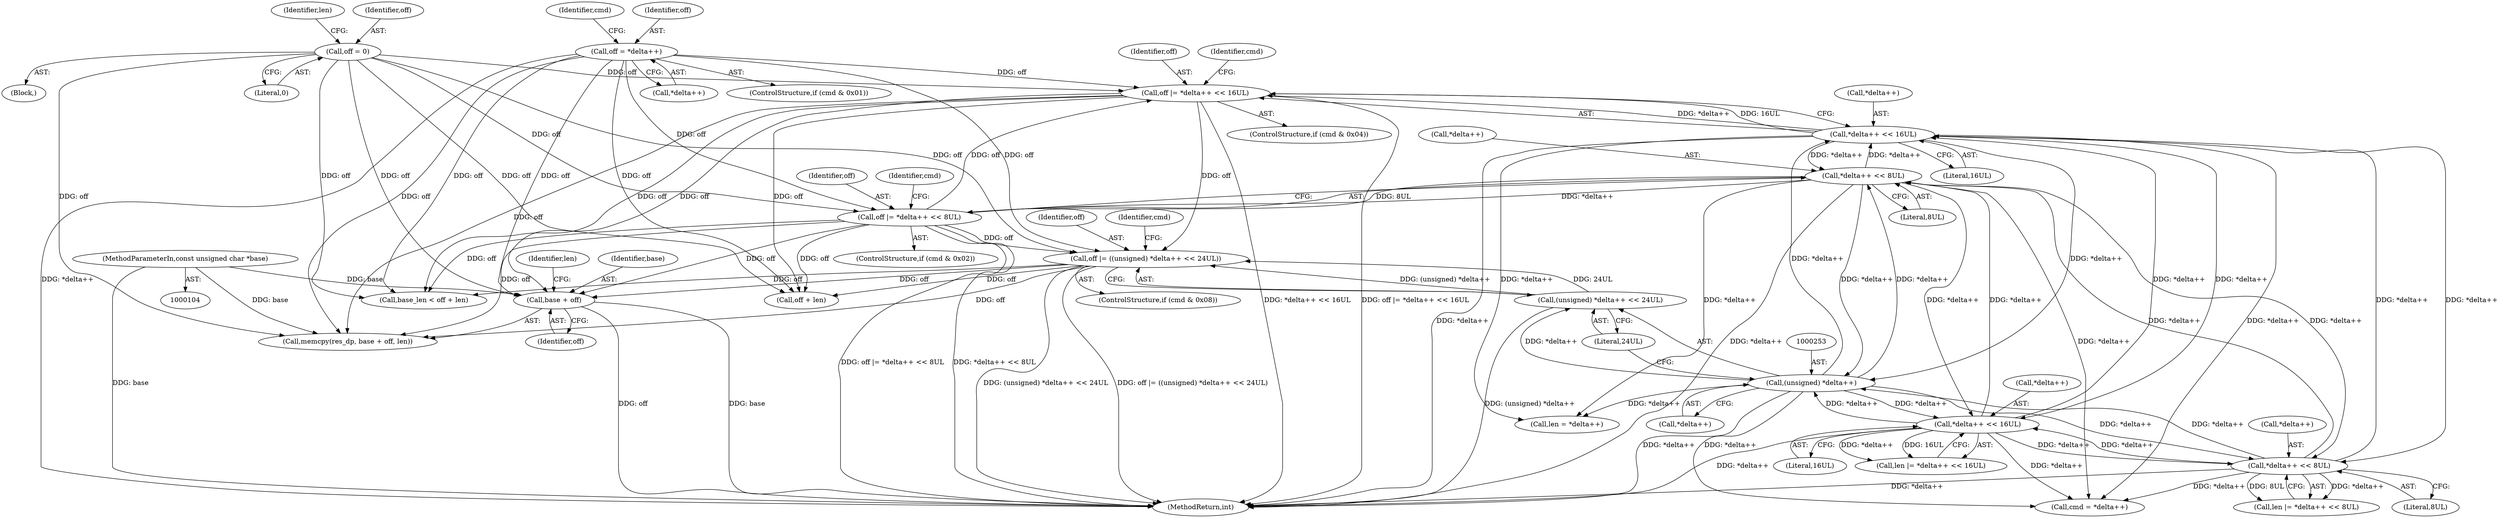 digraph "0_libgit2_3f461902dc1072acb8b7607ee65d0a0458ffac2a@pointer" {
"1000308" [label="(Call,base + off)"];
"1000107" [label="(MethodParameterIn,const unsigned char *base)"];
"1000238" [label="(Call,off |= *delta++ << 16UL)"];
"1000218" [label="(Call,off = *delta++)"];
"1000227" [label="(Call,off |= *delta++ << 8UL)"];
"1000207" [label="(Call,off = 0)"];
"1000229" [label="(Call,*delta++ << 8UL)"];
"1000284" [label="(Call,*delta++ << 16UL)"];
"1000252" [label="(Call,(unsigned) *delta++)"];
"1000240" [label="(Call,*delta++ << 16UL)"];
"1000273" [label="(Call,*delta++ << 8UL)"];
"1000249" [label="(Call,off |= ((unsigned) *delta++ << 24UL))"];
"1000251" [label="(Call,(unsigned) *delta++ << 24UL)"];
"1000285" [label="(Call,*delta++)"];
"1000250" [label="(Identifier,off)"];
"1000196" [label="(Call,cmd = *delta++)"];
"1000220" [label="(Call,*delta++)"];
"1000247" [label="(Identifier,cmd)"];
"1000311" [label="(Identifier,len)"];
"1000257" [label="(Literal,24UL)"];
"1000273" [label="(Call,*delta++ << 8UL)"];
"1000297" [label="(Call,base_len < off + len)"];
"1000223" [label="(ControlStructure,if (cmd & 0x02))"];
"1000212" [label="(Identifier,len)"];
"1000252" [label="(Call,(unsigned) *delta++)"];
"1000249" [label="(Call,off |= ((unsigned) *delta++ << 24UL))"];
"1000205" [label="(Block,)"];
"1000225" [label="(Identifier,cmd)"];
"1000284" [label="(Call,*delta++ << 16UL)"];
"1000277" [label="(Literal,8UL)"];
"1000251" [label="(Call,(unsigned) *delta++ << 24UL)"];
"1000219" [label="(Identifier,off)"];
"1000271" [label="(Call,len |= *delta++ << 8UL)"];
"1000309" [label="(Identifier,base)"];
"1000214" [label="(ControlStructure,if (cmd & 0x01))"];
"1000308" [label="(Call,base + off)"];
"1000299" [label="(Call,off + len)"];
"1000376" [label="(MethodReturn,int)"];
"1000230" [label="(Call,*delta++)"];
"1000245" [label="(ControlStructure,if (cmd & 0x08))"];
"1000229" [label="(Call,*delta++ << 8UL)"];
"1000240" [label="(Call,*delta++ << 16UL)"];
"1000207" [label="(Call,off = 0)"];
"1000107" [label="(MethodParameterIn,const unsigned char *base)"];
"1000228" [label="(Identifier,off)"];
"1000282" [label="(Call,len |= *delta++ << 16UL)"];
"1000233" [label="(Literal,8UL)"];
"1000244" [label="(Literal,16UL)"];
"1000241" [label="(Call,*delta++)"];
"1000238" [label="(Call,off |= *delta++ << 16UL)"];
"1000306" [label="(Call,memcpy(res_dp, base + off, len))"];
"1000288" [label="(Literal,16UL)"];
"1000274" [label="(Call,*delta++)"];
"1000260" [label="(Identifier,cmd)"];
"1000218" [label="(Call,off = *delta++)"];
"1000234" [label="(ControlStructure,if (cmd & 0x04))"];
"1000209" [label="(Literal,0)"];
"1000208" [label="(Identifier,off)"];
"1000262" [label="(Call,len = *delta++)"];
"1000236" [label="(Identifier,cmd)"];
"1000310" [label="(Identifier,off)"];
"1000239" [label="(Identifier,off)"];
"1000227" [label="(Call,off |= *delta++ << 8UL)"];
"1000254" [label="(Call,*delta++)"];
"1000308" -> "1000306"  [label="AST: "];
"1000308" -> "1000310"  [label="CFG: "];
"1000309" -> "1000308"  [label="AST: "];
"1000310" -> "1000308"  [label="AST: "];
"1000311" -> "1000308"  [label="CFG: "];
"1000308" -> "1000376"  [label="DDG: off"];
"1000308" -> "1000376"  [label="DDG: base"];
"1000107" -> "1000308"  [label="DDG: base"];
"1000238" -> "1000308"  [label="DDG: off"];
"1000218" -> "1000308"  [label="DDG: off"];
"1000227" -> "1000308"  [label="DDG: off"];
"1000207" -> "1000308"  [label="DDG: off"];
"1000249" -> "1000308"  [label="DDG: off"];
"1000107" -> "1000104"  [label="AST: "];
"1000107" -> "1000376"  [label="DDG: base"];
"1000107" -> "1000306"  [label="DDG: base"];
"1000238" -> "1000234"  [label="AST: "];
"1000238" -> "1000240"  [label="CFG: "];
"1000239" -> "1000238"  [label="AST: "];
"1000240" -> "1000238"  [label="AST: "];
"1000247" -> "1000238"  [label="CFG: "];
"1000238" -> "1000376"  [label="DDG: *delta++ << 16UL"];
"1000238" -> "1000376"  [label="DDG: off |= *delta++ << 16UL"];
"1000218" -> "1000238"  [label="DDG: off"];
"1000227" -> "1000238"  [label="DDG: off"];
"1000207" -> "1000238"  [label="DDG: off"];
"1000240" -> "1000238"  [label="DDG: *delta++"];
"1000240" -> "1000238"  [label="DDG: 16UL"];
"1000238" -> "1000249"  [label="DDG: off"];
"1000238" -> "1000297"  [label="DDG: off"];
"1000238" -> "1000299"  [label="DDG: off"];
"1000238" -> "1000306"  [label="DDG: off"];
"1000218" -> "1000214"  [label="AST: "];
"1000218" -> "1000220"  [label="CFG: "];
"1000219" -> "1000218"  [label="AST: "];
"1000220" -> "1000218"  [label="AST: "];
"1000225" -> "1000218"  [label="CFG: "];
"1000218" -> "1000376"  [label="DDG: *delta++"];
"1000218" -> "1000227"  [label="DDG: off"];
"1000218" -> "1000249"  [label="DDG: off"];
"1000218" -> "1000297"  [label="DDG: off"];
"1000218" -> "1000299"  [label="DDG: off"];
"1000218" -> "1000306"  [label="DDG: off"];
"1000227" -> "1000223"  [label="AST: "];
"1000227" -> "1000229"  [label="CFG: "];
"1000228" -> "1000227"  [label="AST: "];
"1000229" -> "1000227"  [label="AST: "];
"1000236" -> "1000227"  [label="CFG: "];
"1000227" -> "1000376"  [label="DDG: off |= *delta++ << 8UL"];
"1000227" -> "1000376"  [label="DDG: *delta++ << 8UL"];
"1000207" -> "1000227"  [label="DDG: off"];
"1000229" -> "1000227"  [label="DDG: *delta++"];
"1000229" -> "1000227"  [label="DDG: 8UL"];
"1000227" -> "1000249"  [label="DDG: off"];
"1000227" -> "1000297"  [label="DDG: off"];
"1000227" -> "1000299"  [label="DDG: off"];
"1000227" -> "1000306"  [label="DDG: off"];
"1000207" -> "1000205"  [label="AST: "];
"1000207" -> "1000209"  [label="CFG: "];
"1000208" -> "1000207"  [label="AST: "];
"1000209" -> "1000207"  [label="AST: "];
"1000212" -> "1000207"  [label="CFG: "];
"1000207" -> "1000249"  [label="DDG: off"];
"1000207" -> "1000297"  [label="DDG: off"];
"1000207" -> "1000299"  [label="DDG: off"];
"1000207" -> "1000306"  [label="DDG: off"];
"1000229" -> "1000233"  [label="CFG: "];
"1000230" -> "1000229"  [label="AST: "];
"1000233" -> "1000229"  [label="AST: "];
"1000229" -> "1000376"  [label="DDG: *delta++"];
"1000229" -> "1000196"  [label="DDG: *delta++"];
"1000284" -> "1000229"  [label="DDG: *delta++"];
"1000252" -> "1000229"  [label="DDG: *delta++"];
"1000240" -> "1000229"  [label="DDG: *delta++"];
"1000273" -> "1000229"  [label="DDG: *delta++"];
"1000229" -> "1000240"  [label="DDG: *delta++"];
"1000229" -> "1000252"  [label="DDG: *delta++"];
"1000229" -> "1000262"  [label="DDG: *delta++"];
"1000229" -> "1000273"  [label="DDG: *delta++"];
"1000229" -> "1000284"  [label="DDG: *delta++"];
"1000284" -> "1000282"  [label="AST: "];
"1000284" -> "1000288"  [label="CFG: "];
"1000285" -> "1000284"  [label="AST: "];
"1000288" -> "1000284"  [label="AST: "];
"1000282" -> "1000284"  [label="CFG: "];
"1000284" -> "1000376"  [label="DDG: *delta++"];
"1000284" -> "1000196"  [label="DDG: *delta++"];
"1000284" -> "1000240"  [label="DDG: *delta++"];
"1000284" -> "1000252"  [label="DDG: *delta++"];
"1000284" -> "1000273"  [label="DDG: *delta++"];
"1000284" -> "1000282"  [label="DDG: *delta++"];
"1000284" -> "1000282"  [label="DDG: 16UL"];
"1000252" -> "1000284"  [label="DDG: *delta++"];
"1000240" -> "1000284"  [label="DDG: *delta++"];
"1000273" -> "1000284"  [label="DDG: *delta++"];
"1000252" -> "1000251"  [label="AST: "];
"1000252" -> "1000254"  [label="CFG: "];
"1000253" -> "1000252"  [label="AST: "];
"1000254" -> "1000252"  [label="AST: "];
"1000257" -> "1000252"  [label="CFG: "];
"1000252" -> "1000376"  [label="DDG: *delta++"];
"1000252" -> "1000196"  [label="DDG: *delta++"];
"1000252" -> "1000240"  [label="DDG: *delta++"];
"1000252" -> "1000251"  [label="DDG: *delta++"];
"1000240" -> "1000252"  [label="DDG: *delta++"];
"1000273" -> "1000252"  [label="DDG: *delta++"];
"1000252" -> "1000262"  [label="DDG: *delta++"];
"1000252" -> "1000273"  [label="DDG: *delta++"];
"1000240" -> "1000244"  [label="CFG: "];
"1000241" -> "1000240"  [label="AST: "];
"1000244" -> "1000240"  [label="AST: "];
"1000240" -> "1000376"  [label="DDG: *delta++"];
"1000240" -> "1000196"  [label="DDG: *delta++"];
"1000273" -> "1000240"  [label="DDG: *delta++"];
"1000240" -> "1000262"  [label="DDG: *delta++"];
"1000240" -> "1000273"  [label="DDG: *delta++"];
"1000273" -> "1000271"  [label="AST: "];
"1000273" -> "1000277"  [label="CFG: "];
"1000274" -> "1000273"  [label="AST: "];
"1000277" -> "1000273"  [label="AST: "];
"1000271" -> "1000273"  [label="CFG: "];
"1000273" -> "1000376"  [label="DDG: *delta++"];
"1000273" -> "1000196"  [label="DDG: *delta++"];
"1000273" -> "1000271"  [label="DDG: *delta++"];
"1000273" -> "1000271"  [label="DDG: 8UL"];
"1000249" -> "1000245"  [label="AST: "];
"1000249" -> "1000251"  [label="CFG: "];
"1000250" -> "1000249"  [label="AST: "];
"1000251" -> "1000249"  [label="AST: "];
"1000260" -> "1000249"  [label="CFG: "];
"1000249" -> "1000376"  [label="DDG: (unsigned) *delta++ << 24UL"];
"1000249" -> "1000376"  [label="DDG: off |= ((unsigned) *delta++ << 24UL)"];
"1000251" -> "1000249"  [label="DDG: (unsigned) *delta++"];
"1000251" -> "1000249"  [label="DDG: 24UL"];
"1000249" -> "1000297"  [label="DDG: off"];
"1000249" -> "1000299"  [label="DDG: off"];
"1000249" -> "1000306"  [label="DDG: off"];
"1000251" -> "1000257"  [label="CFG: "];
"1000257" -> "1000251"  [label="AST: "];
"1000251" -> "1000376"  [label="DDG: (unsigned) *delta++"];
}
